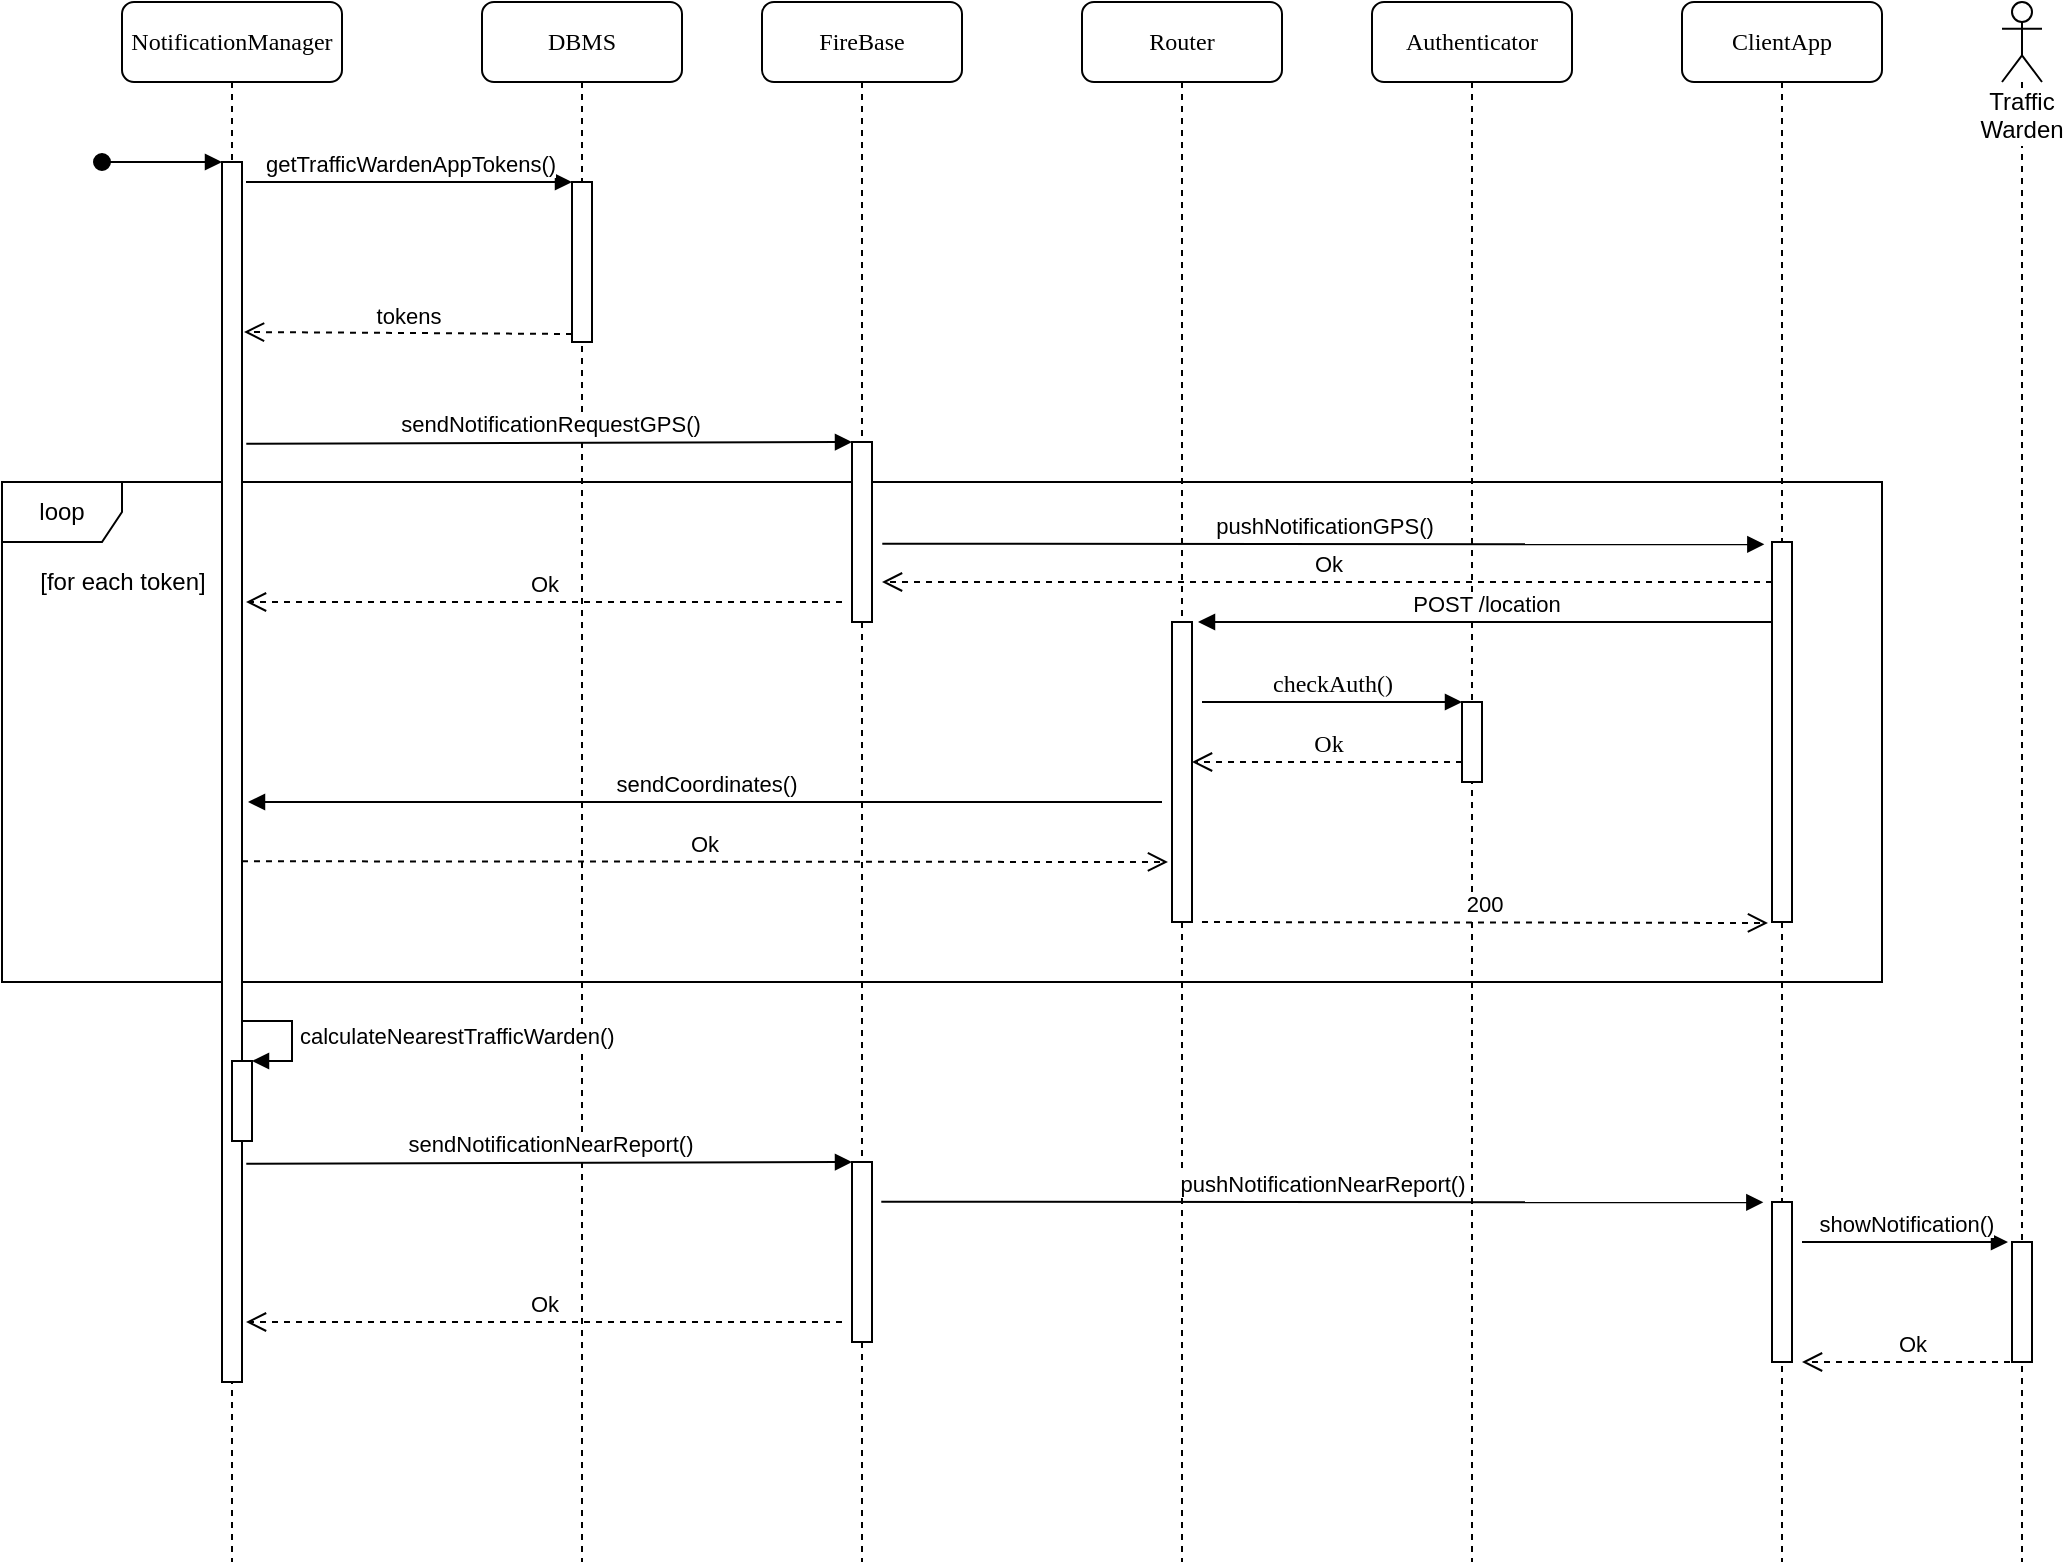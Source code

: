 <mxfile version="12.3.7" type="device" pages="1"><diagram name="Page-1" id="13e1069c-82ec-6db2-03f1-153e76fe0fe0"><mxGraphModel dx="1408" dy="1575" grid="1" gridSize="10" guides="1" tooltips="1" connect="1" arrows="1" fold="1" page="1" pageScale="1" pageWidth="1100" pageHeight="850" background="#ffffff" math="0" shadow="0"><root><mxCell id="0"/><mxCell id="1" parent="0"/><mxCell id="7baba1c4bc27f4b0-6" value="DBMS" style="shape=umlLifeline;perimeter=lifelinePerimeter;whiteSpace=wrap;html=1;container=1;collapsible=0;recursiveResize=0;outlineConnect=0;rounded=1;shadow=0;comic=0;labelBackgroundColor=none;strokeWidth=1;fontFamily=Verdana;fontSize=12;align=center;" parent="1" vertex="1"><mxGeometry x="350" y="-100" width="100" height="780" as="geometry"/></mxCell><mxCell id="PaUAcgjKIEdoaMpbXS8q-10" value="" style="html=1;points=[];perimeter=orthogonalPerimeter;" parent="7baba1c4bc27f4b0-6" vertex="1"><mxGeometry x="45" y="90" width="10" height="80" as="geometry"/></mxCell><mxCell id="PaUAcgjKIEdoaMpbXS8q-26" value="loop" style="shape=umlFrame;whiteSpace=wrap;html=1;" parent="1" vertex="1"><mxGeometry x="110" y="140" width="940" height="250" as="geometry"/></mxCell><mxCell id="7baba1c4bc27f4b0-2" value="NotificationManager" style="shape=umlLifeline;perimeter=lifelinePerimeter;whiteSpace=wrap;html=1;container=1;collapsible=0;recursiveResize=0;outlineConnect=0;rounded=1;shadow=0;comic=0;labelBackgroundColor=none;strokeWidth=1;fontFamily=Verdana;fontSize=12;align=center;" parent="1" vertex="1"><mxGeometry x="170" y="-100" width="110" height="780" as="geometry"/></mxCell><mxCell id="PaUAcgjKIEdoaMpbXS8q-1" value="" style="html=1;points=[];perimeter=orthogonalPerimeter;" parent="7baba1c4bc27f4b0-2" vertex="1"><mxGeometry x="50" y="80" width="10" height="610" as="geometry"/></mxCell><mxCell id="PaUAcgjKIEdoaMpbXS8q-2" value="" style="html=1;verticalAlign=bottom;startArrow=oval;endArrow=block;startSize=8;" parent="7baba1c4bc27f4b0-2" target="PaUAcgjKIEdoaMpbXS8q-1" edge="1"><mxGeometry relative="1" as="geometry"><mxPoint x="-10" y="80" as="sourcePoint"/></mxGeometry></mxCell><mxCell id="PaUAcgjKIEdoaMpbXS8q-28" value="" style="html=1;points=[];perimeter=orthogonalPerimeter;" parent="7baba1c4bc27f4b0-2" vertex="1"><mxGeometry x="55" y="529.5" width="10" height="40" as="geometry"/></mxCell><mxCell id="PaUAcgjKIEdoaMpbXS8q-29" value="calculateNearestTrafficWarden()" style="edgeStyle=orthogonalEdgeStyle;html=1;align=left;spacingLeft=2;endArrow=block;rounded=0;entryX=1;entryY=0;" parent="7baba1c4bc27f4b0-2" target="PaUAcgjKIEdoaMpbXS8q-28" edge="1"><mxGeometry relative="1" as="geometry"><mxPoint x="60" y="509.5" as="sourcePoint"/><Array as="points"><mxPoint x="85" y="509.5"/></Array></mxGeometry></mxCell><mxCell id="7baba1c4bc27f4b0-3" value="FireBase" style="shape=umlLifeline;perimeter=lifelinePerimeter;whiteSpace=wrap;html=1;container=1;collapsible=0;recursiveResize=0;outlineConnect=0;rounded=1;shadow=0;comic=0;labelBackgroundColor=none;strokeWidth=1;fontFamily=Verdana;fontSize=12;align=center;" parent="1" vertex="1"><mxGeometry x="490" y="-100" width="100" height="780" as="geometry"/></mxCell><mxCell id="PaUAcgjKIEdoaMpbXS8q-3" value="" style="html=1;points=[];perimeter=orthogonalPerimeter;" parent="7baba1c4bc27f4b0-3" vertex="1"><mxGeometry x="45" y="220" width="10" height="90" as="geometry"/></mxCell><mxCell id="PaUAcgjKIEdoaMpbXS8q-30" value="" style="html=1;points=[];perimeter=orthogonalPerimeter;" parent="7baba1c4bc27f4b0-3" vertex="1"><mxGeometry x="45" y="580" width="10" height="90" as="geometry"/></mxCell><mxCell id="PaUAcgjKIEdoaMpbXS8q-32" value="Ok" style="html=1;verticalAlign=bottom;endArrow=open;dashed=1;endSize=8;" parent="7baba1c4bc27f4b0-3" edge="1"><mxGeometry relative="1" as="geometry"><mxPoint x="-258" y="660" as="targetPoint"/><mxPoint x="40" y="660" as="sourcePoint"/></mxGeometry></mxCell><mxCell id="PaUAcgjKIEdoaMpbXS8q-31" value="sendNotificationNearReport()" style="html=1;verticalAlign=bottom;endArrow=block;entryX=0;entryY=0;exitX=1.214;exitY=0.067;exitDx=0;exitDy=0;exitPerimeter=0;" parent="7baba1c4bc27f4b0-3" target="PaUAcgjKIEdoaMpbXS8q-30" edge="1"><mxGeometry relative="1" as="geometry"><mxPoint x="-257.86" y="580.87" as="sourcePoint"/></mxGeometry></mxCell><mxCell id="7baba1c4bc27f4b0-4" value="ClientApp" style="shape=umlLifeline;perimeter=lifelinePerimeter;whiteSpace=wrap;html=1;container=1;collapsible=0;recursiveResize=0;outlineConnect=0;rounded=1;shadow=0;comic=0;labelBackgroundColor=none;strokeWidth=1;fontFamily=Verdana;fontSize=12;align=center;" parent="1" vertex="1"><mxGeometry x="950" y="-100" width="100" height="780" as="geometry"/></mxCell><mxCell id="PaUAcgjKIEdoaMpbXS8q-6" value="" style="html=1;points=[];perimeter=orthogonalPerimeter;" parent="7baba1c4bc27f4b0-4" vertex="1"><mxGeometry x="45" y="270" width="10" height="190" as="geometry"/></mxCell><mxCell id="PaUAcgjKIEdoaMpbXS8q-36" value="" style="html=1;points=[];perimeter=orthogonalPerimeter;" parent="7baba1c4bc27f4b0-4" vertex="1"><mxGeometry x="45" y="600" width="10" height="80" as="geometry"/></mxCell><mxCell id="7baba1c4bc27f4b0-5" value="Router" style="shape=umlLifeline;perimeter=lifelinePerimeter;whiteSpace=wrap;html=1;container=1;collapsible=0;recursiveResize=0;outlineConnect=0;rounded=1;shadow=0;comic=0;labelBackgroundColor=none;strokeWidth=1;fontFamily=Verdana;fontSize=12;align=center;" parent="1" vertex="1"><mxGeometry x="650" y="-100" width="100" height="780" as="geometry"/></mxCell><mxCell id="PaUAcgjKIEdoaMpbXS8q-13" value="" style="html=1;points=[];perimeter=orthogonalPerimeter;" parent="7baba1c4bc27f4b0-5" vertex="1"><mxGeometry x="45" y="310" width="10" height="150" as="geometry"/></mxCell><mxCell id="7baba1c4bc27f4b0-7" value="Authenticator" style="shape=umlLifeline;perimeter=lifelinePerimeter;whiteSpace=wrap;html=1;container=1;collapsible=0;recursiveResize=0;outlineConnect=0;rounded=1;shadow=0;comic=0;labelBackgroundColor=none;strokeWidth=1;fontFamily=Verdana;fontSize=12;align=center;" parent="1" vertex="1"><mxGeometry x="795" y="-100" width="100" height="780" as="geometry"/></mxCell><mxCell id="PaUAcgjKIEdoaMpbXS8q-16" value="" style="html=1;points=[];perimeter=orthogonalPerimeter;rounded=0;shadow=0;comic=0;labelBackgroundColor=none;strokeWidth=1;fontFamily=Verdana;fontSize=12;align=center;" parent="7baba1c4bc27f4b0-7" vertex="1"><mxGeometry x="45" y="350" width="10" height="40" as="geometry"/></mxCell><mxCell id="PaUAcgjKIEdoaMpbXS8q-17" value="checkAuth()" style="html=1;verticalAlign=bottom;endArrow=block;entryX=0;entryY=0;labelBackgroundColor=none;fontFamily=Verdana;fontSize=12;edgeStyle=elbowEdgeStyle;elbow=vertical;" parent="7baba1c4bc27f4b0-7" target="PaUAcgjKIEdoaMpbXS8q-16" edge="1"><mxGeometry relative="1" as="geometry"><mxPoint x="-85" y="350" as="sourcePoint"/></mxGeometry></mxCell><mxCell id="PaUAcgjKIEdoaMpbXS8q-18" value="Ok" style="html=1;verticalAlign=bottom;endArrow=open;dashed=1;endSize=8;labelBackgroundColor=none;fontFamily=Verdana;fontSize=12;edgeStyle=elbowEdgeStyle;elbow=vertical;" parent="7baba1c4bc27f4b0-7" source="PaUAcgjKIEdoaMpbXS8q-16" edge="1"><mxGeometry relative="1" as="geometry"><mxPoint x="-90" y="380" as="targetPoint"/><Array as="points"><mxPoint x="-10" y="380"/><mxPoint x="20" y="380"/></Array></mxGeometry></mxCell><mxCell id="PaUAcgjKIEdoaMpbXS8q-4" value="sendNotificationRequestGPS()" style="html=1;verticalAlign=bottom;endArrow=block;entryX=0;entryY=0;exitX=1.214;exitY=0.067;exitDx=0;exitDy=0;exitPerimeter=0;" parent="1" target="PaUAcgjKIEdoaMpbXS8q-3" edge="1"><mxGeometry relative="1" as="geometry"><mxPoint x="232.14" y="120.87" as="sourcePoint"/></mxGeometry></mxCell><mxCell id="PaUAcgjKIEdoaMpbXS8q-5" value="Ok" style="html=1;verticalAlign=bottom;endArrow=open;dashed=1;endSize=8;" parent="1" edge="1"><mxGeometry relative="1" as="geometry"><mxPoint x="232" y="200" as="targetPoint"/><mxPoint x="530" y="200" as="sourcePoint"/></mxGeometry></mxCell><mxCell id="PaUAcgjKIEdoaMpbXS8q-7" value="pushNotificationGPS()" style="html=1;verticalAlign=bottom;endArrow=block;exitX=1.214;exitY=0.067;exitDx=0;exitDy=0;exitPerimeter=0;entryX=-0.383;entryY=0.006;entryDx=0;entryDy=0;entryPerimeter=0;" parent="1" target="PaUAcgjKIEdoaMpbXS8q-6" edge="1"><mxGeometry relative="1" as="geometry"><mxPoint x="550.14" y="170.87" as="sourcePoint"/><mxPoint x="686.5" y="170" as="targetPoint"/></mxGeometry></mxCell><mxCell id="PaUAcgjKIEdoaMpbXS8q-8" value="Ok" style="html=1;verticalAlign=bottom;endArrow=open;dashed=1;endSize=8;" parent="1" edge="1"><mxGeometry relative="1" as="geometry"><mxPoint x="550" y="190" as="targetPoint"/><mxPoint x="995" y="190" as="sourcePoint"/></mxGeometry></mxCell><mxCell id="PaUAcgjKIEdoaMpbXS8q-11" value="getTrafficWardenAppTokens()" style="html=1;verticalAlign=bottom;endArrow=block;entryX=0;entryY=0;" parent="1" target="PaUAcgjKIEdoaMpbXS8q-10" edge="1"><mxGeometry relative="1" as="geometry"><mxPoint x="232" y="-10" as="sourcePoint"/></mxGeometry></mxCell><mxCell id="PaUAcgjKIEdoaMpbXS8q-12" value="tokens" style="html=1;verticalAlign=bottom;endArrow=open;dashed=1;endSize=8;exitX=0;exitY=0.95;" parent="1" source="PaUAcgjKIEdoaMpbXS8q-10" edge="1"><mxGeometry relative="1" as="geometry"><mxPoint x="231" y="65" as="targetPoint"/></mxGeometry></mxCell><mxCell id="PaUAcgjKIEdoaMpbXS8q-14" value="POST /location" style="html=1;verticalAlign=bottom;endArrow=block;entryX=1.3;entryY=0;entryDx=0;entryDy=0;entryPerimeter=0;" parent="1" source="PaUAcgjKIEdoaMpbXS8q-6" target="PaUAcgjKIEdoaMpbXS8q-13" edge="1"><mxGeometry relative="1" as="geometry"><mxPoint x="735" y="200" as="sourcePoint"/></mxGeometry></mxCell><mxCell id="PaUAcgjKIEdoaMpbXS8q-19" value="sendCoordinates()" style="html=1;verticalAlign=bottom;endArrow=block;" parent="1" edge="1"><mxGeometry relative="1" as="geometry"><mxPoint x="690" y="300" as="sourcePoint"/><mxPoint x="233" y="300" as="targetPoint"/></mxGeometry></mxCell><mxCell id="PaUAcgjKIEdoaMpbXS8q-20" value="Ok" style="html=1;verticalAlign=bottom;endArrow=open;dashed=1;endSize=8;exitX=1;exitY=0.524;exitDx=0;exitDy=0;exitPerimeter=0;" parent="1" edge="1"><mxGeometry relative="1" as="geometry"><mxPoint x="693" y="330" as="targetPoint"/><mxPoint x="230" y="329.64" as="sourcePoint"/></mxGeometry></mxCell><mxCell id="PaUAcgjKIEdoaMpbXS8q-25" value="200" style="html=1;verticalAlign=bottom;endArrow=open;dashed=1;endSize=8;" parent="1" edge="1"><mxGeometry relative="1" as="geometry"><mxPoint x="993" y="360.5" as="targetPoint"/><mxPoint x="710" y="360" as="sourcePoint"/></mxGeometry></mxCell><mxCell id="PaUAcgjKIEdoaMpbXS8q-27" value="[for each token]" style="text;html=1;align=center;verticalAlign=middle;resizable=0;points=[];;autosize=1;" parent="1" vertex="1"><mxGeometry x="120" y="180" width="100" height="20" as="geometry"/></mxCell><mxCell id="PaUAcgjKIEdoaMpbXS8q-38" value="Traffic Warden" style="shape=umlLifeline;participant=umlActor;perimeter=lifelinePerimeter;whiteSpace=wrap;html=1;container=1;collapsible=0;recursiveResize=0;verticalAlign=top;spacingTop=36;labelBackgroundColor=#ffffff;outlineConnect=0;" parent="1" vertex="1"><mxGeometry x="1110" y="-100" width="20" height="780" as="geometry"/></mxCell><mxCell id="PaUAcgjKIEdoaMpbXS8q-41" value="" style="html=1;points=[];perimeter=orthogonalPerimeter;" parent="PaUAcgjKIEdoaMpbXS8q-38" vertex="1"><mxGeometry x="5" y="620" width="10" height="60" as="geometry"/></mxCell><mxCell id="PaUAcgjKIEdoaMpbXS8q-40" value="pushNotificationNearReport()" style="html=1;verticalAlign=bottom;endArrow=block;exitX=1.214;exitY=0.067;exitDx=0;exitDy=0;exitPerimeter=0;entryX=-0.383;entryY=0.006;entryDx=0;entryDy=0;entryPerimeter=0;" parent="1" edge="1"><mxGeometry relative="1" as="geometry"><mxPoint x="549.64" y="499.87" as="sourcePoint"/><mxPoint x="990.67" y="500.14" as="targetPoint"/></mxGeometry></mxCell><mxCell id="PaUAcgjKIEdoaMpbXS8q-42" value="showNotification()" style="html=1;verticalAlign=bottom;endArrow=block;entryX=0;entryY=0;" parent="1" edge="1"><mxGeometry relative="1" as="geometry"><mxPoint x="1010" y="520" as="sourcePoint"/><mxPoint x="1113" y="520" as="targetPoint"/></mxGeometry></mxCell><mxCell id="PaUAcgjKIEdoaMpbXS8q-43" value="Ok" style="html=1;verticalAlign=bottom;endArrow=open;dashed=1;endSize=8;" parent="1" edge="1"><mxGeometry relative="1" as="geometry"><mxPoint x="1010" y="580" as="targetPoint"/><mxPoint x="1120" y="580.0" as="sourcePoint"/></mxGeometry></mxCell></root></mxGraphModel></diagram></mxfile>